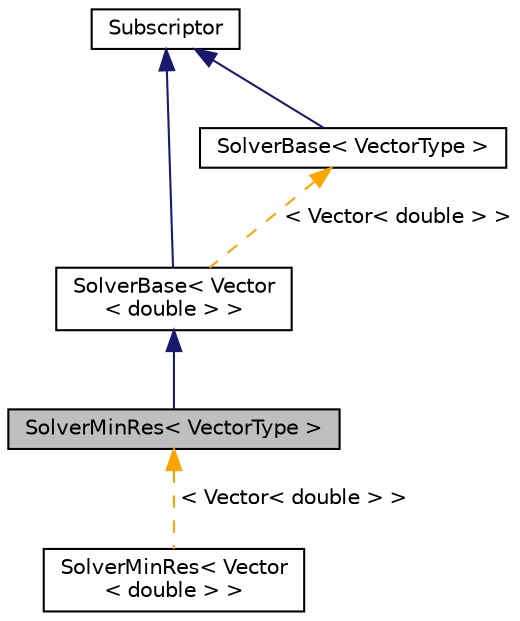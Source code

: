 digraph "SolverMinRes&lt; VectorType &gt;"
{
 // LATEX_PDF_SIZE
  edge [fontname="Helvetica",fontsize="10",labelfontname="Helvetica",labelfontsize="10"];
  node [fontname="Helvetica",fontsize="10",shape=record];
  Node1 [label="SolverMinRes\< VectorType \>",height=0.2,width=0.4,color="black", fillcolor="grey75", style="filled", fontcolor="black",tooltip=" "];
  Node2 -> Node1 [dir="back",color="midnightblue",fontsize="10",style="solid",fontname="Helvetica"];
  Node2 [label="SolverBase\< Vector\l\< double \> \>",height=0.2,width=0.4,color="black", fillcolor="white", style="filled",URL="$classSolverBase.html",tooltip=" "];
  Node3 -> Node2 [dir="back",color="midnightblue",fontsize="10",style="solid",fontname="Helvetica"];
  Node3 [label="Subscriptor",height=0.2,width=0.4,color="black", fillcolor="white", style="filled",URL="$classSubscriptor.html",tooltip=" "];
  Node4 -> Node2 [dir="back",color="orange",fontsize="10",style="dashed",label=" \< Vector\< double \> \>" ,fontname="Helvetica"];
  Node4 [label="SolverBase\< VectorType \>",height=0.2,width=0.4,color="black", fillcolor="white", style="filled",URL="$classSolverBase.html",tooltip=" "];
  Node3 -> Node4 [dir="back",color="midnightblue",fontsize="10",style="solid",fontname="Helvetica"];
  Node1 -> Node5 [dir="back",color="orange",fontsize="10",style="dashed",label=" \< Vector\< double \> \>" ,fontname="Helvetica"];
  Node5 [label="SolverMinRes\< Vector\l\< double \> \>",height=0.2,width=0.4,color="black", fillcolor="white", style="filled",URL="$classSolverMinRes.html",tooltip=" "];
}
